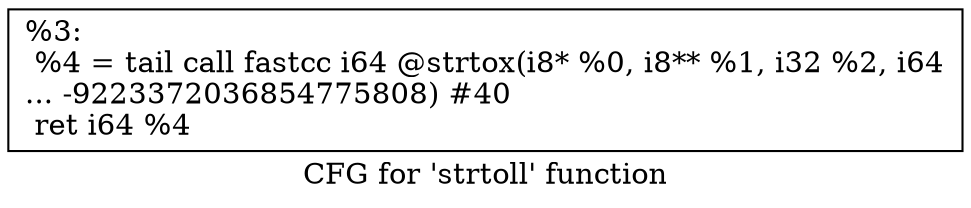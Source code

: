 digraph "CFG for 'strtoll' function" {
	label="CFG for 'strtoll' function";

	Node0x1d02250 [shape=record,label="{%3:\l  %4 = tail call fastcc i64 @strtox(i8* %0, i8** %1, i32 %2, i64\l... -9223372036854775808) #40\l  ret i64 %4\l}"];
}
